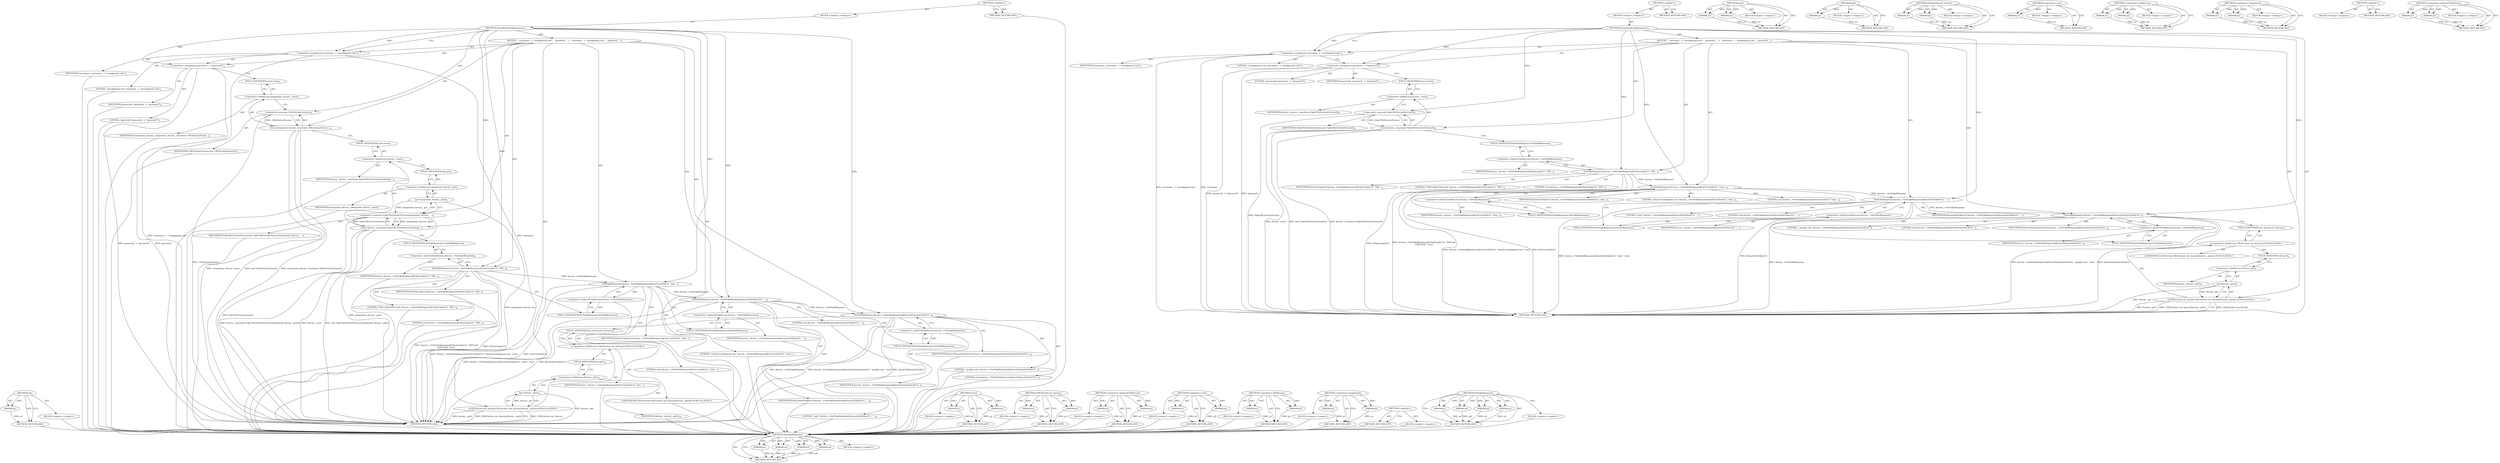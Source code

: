digraph "SetFakeResponse" {
vulnerable_108 [label=<(METHOD,SetFakeResponse)>];
vulnerable_109 [label=<(PARAM,p1)>];
vulnerable_110 [label=<(PARAM,p2)>];
vulnerable_111 [label=<(PARAM,p3)>];
vulnerable_112 [label=<(PARAM,p4)>];
vulnerable_113 [label=<(BLOCK,&lt;empty&gt;,&lt;empty&gt;)>];
vulnerable_114 [label=<(METHOD_RETURN,ANY)>];
vulnerable_6 [label=<(METHOD,&lt;global&gt;)<SUB>1</SUB>>];
vulnerable_7 [label=<(BLOCK,&lt;empty&gt;,&lt;empty&gt;)<SUB>1</SUB>>];
vulnerable_8 [label=<(METHOD,SetupMockGaiaResponses)<SUB>1</SUB>>];
vulnerable_9 [label=<(BLOCK,{
   username_ = &quot;user@gmail.com&quot;;
   password_...,{
   username_ = &quot;user@gmail.com&quot;;
   password_...)<SUB>1</SUB>>];
vulnerable_10 [label=<(&lt;operator&gt;.assignment,username_ = &quot;user@gmail.com&quot;)<SUB>2</SUB>>];
vulnerable_11 [label=<(IDENTIFIER,username_,username_ = &quot;user@gmail.com&quot;)<SUB>2</SUB>>];
vulnerable_12 [label=<(LITERAL,&quot;user@gmail.com&quot;,username_ = &quot;user@gmail.com&quot;)<SUB>2</SUB>>];
vulnerable_13 [label=<(&lt;operator&gt;.assignment,password_ = &quot;password&quot;)<SUB>3</SUB>>];
vulnerable_14 [label=<(IDENTIFIER,password_,password_ = &quot;password&quot;)<SUB>3</SUB>>];
vulnerable_15 [label=<(LITERAL,&quot;password&quot;,password_ = &quot;password&quot;)<SUB>3</SUB>>];
vulnerable_16 [label=<(reset,factory_.reset(new FakeURLFetcherFactory()))<SUB>4</SUB>>];
vulnerable_17 [label=<(&lt;operator&gt;.fieldAccess,factory_.reset)<SUB>4</SUB>>];
vulnerable_18 [label=<(IDENTIFIER,factory_,factory_.reset(new FakeURLFetcherFactory()))<SUB>4</SUB>>];
vulnerable_19 [label=<(FIELD_IDENTIFIER,reset,reset)<SUB>4</SUB>>];
vulnerable_20 [label=<(&lt;operator&gt;.new,new FakeURLFetcherFactory())<SUB>4</SUB>>];
vulnerable_21 [label=<(IDENTIFIER,FakeURLFetcherFactory,new FakeURLFetcherFactory())<SUB>4</SUB>>];
vulnerable_22 [label=<(SetFakeResponse,factory_-&gt;SetFakeResponse(kClientLoginUrl, &quot;SID...)<SUB>5</SUB>>];
vulnerable_23 [label=<(&lt;operator&gt;.indirectFieldAccess,factory_-&gt;SetFakeResponse)<SUB>5</SUB>>];
vulnerable_24 [label=<(IDENTIFIER,factory_,factory_-&gt;SetFakeResponse(kClientLoginUrl, &quot;SID...)<SUB>5</SUB>>];
vulnerable_25 [label=<(FIELD_IDENTIFIER,SetFakeResponse,SetFakeResponse)<SUB>5</SUB>>];
vulnerable_26 [label=<(IDENTIFIER,kClientLoginUrl,factory_-&gt;SetFakeResponse(kClientLoginUrl, &quot;SID...)<SUB>5</SUB>>];
vulnerable_27 [label=<(LITERAL,&quot;SID=sid\nLSID=lsid&quot;,factory_-&gt;SetFakeResponse(kClientLoginUrl, &quot;SID...)<SUB>5</SUB>>];
vulnerable_28 [label=<(LITERAL,true,factory_-&gt;SetFakeResponse(kClientLoginUrl, &quot;SID...)<SUB>5</SUB>>];
vulnerable_29 [label=<(SetFakeResponse,factory_-&gt;SetFakeResponse(kGetUserInfoUrl, &quot;ema...)<SUB>6</SUB>>];
vulnerable_30 [label=<(&lt;operator&gt;.indirectFieldAccess,factory_-&gt;SetFakeResponse)<SUB>6</SUB>>];
vulnerable_31 [label=<(IDENTIFIER,factory_,factory_-&gt;SetFakeResponse(kGetUserInfoUrl, &quot;ema...)<SUB>6</SUB>>];
vulnerable_32 [label=<(FIELD_IDENTIFIER,SetFakeResponse,SetFakeResponse)<SUB>6</SUB>>];
vulnerable_33 [label=<(IDENTIFIER,kGetUserInfoUrl,factory_-&gt;SetFakeResponse(kGetUserInfoUrl, &quot;ema...)<SUB>6</SUB>>];
vulnerable_34 [label=<(LITERAL,&quot;email=user@gmail.com&quot;,factory_-&gt;SetFakeResponse(kGetUserInfoUrl, &quot;ema...)<SUB>6</SUB>>];
vulnerable_35 [label=<(LITERAL,true,factory_-&gt;SetFakeResponse(kGetUserInfoUrl, &quot;ema...)<SUB>6</SUB>>];
vulnerable_36 [label=<(SetFakeResponse,factory_-&gt;SetFakeResponse(kIssueAuthTokenUrl, &quot;...)<SUB>7</SUB>>];
vulnerable_37 [label=<(&lt;operator&gt;.indirectFieldAccess,factory_-&gt;SetFakeResponse)<SUB>7</SUB>>];
vulnerable_38 [label=<(IDENTIFIER,factory_,factory_-&gt;SetFakeResponse(kIssueAuthTokenUrl, &quot;...)<SUB>7</SUB>>];
vulnerable_39 [label=<(FIELD_IDENTIFIER,SetFakeResponse,SetFakeResponse)<SUB>7</SUB>>];
vulnerable_40 [label=<(IDENTIFIER,kIssueAuthTokenUrl,factory_-&gt;SetFakeResponse(kIssueAuthTokenUrl, &quot;...)<SUB>7</SUB>>];
vulnerable_41 [label=<(LITERAL,&quot;auth&quot;,factory_-&gt;SetFakeResponse(kIssueAuthTokenUrl, &quot;...)<SUB>7</SUB>>];
vulnerable_42 [label=<(LITERAL,true,factory_-&gt;SetFakeResponse(kIssueAuthTokenUrl, &quot;...)<SUB>7</SUB>>];
vulnerable_43 [label=<(SetFakeResponse,factory_-&gt;SetFakeResponse(kSearchDomainCheckUrl...)<SUB>8</SUB>>];
vulnerable_44 [label=<(&lt;operator&gt;.indirectFieldAccess,factory_-&gt;SetFakeResponse)<SUB>8</SUB>>];
vulnerable_45 [label=<(IDENTIFIER,factory_,factory_-&gt;SetFakeResponse(kSearchDomainCheckUrl...)<SUB>8</SUB>>];
vulnerable_46 [label=<(FIELD_IDENTIFIER,SetFakeResponse,SetFakeResponse)<SUB>8</SUB>>];
vulnerable_47 [label=<(IDENTIFIER,kSearchDomainCheckUrl,factory_-&gt;SetFakeResponse(kSearchDomainCheckUrl...)<SUB>8</SUB>>];
vulnerable_48 [label=<(LITERAL,&quot;.google.com&quot;,factory_-&gt;SetFakeResponse(kSearchDomainCheckUrl...)<SUB>8</SUB>>];
vulnerable_49 [label=<(LITERAL,true,factory_-&gt;SetFakeResponse(kSearchDomainCheckUrl...)<SUB>8</SUB>>];
vulnerable_50 [label="<(URLFetcher.set_factory,URLFetcher::set_factory(factory_.get()))<SUB>9</SUB>>"];
vulnerable_51 [label="<(&lt;operator&gt;.fieldAccess,URLFetcher::set_factory)<SUB>9</SUB>>"];
vulnerable_52 [label="<(IDENTIFIER,URLFetcher,URLFetcher::set_factory(factory_.get()))<SUB>9</SUB>>"];
vulnerable_53 [label=<(FIELD_IDENTIFIER,set_factory,set_factory)<SUB>9</SUB>>];
vulnerable_54 [label=<(get,factory_.get())<SUB>9</SUB>>];
vulnerable_55 [label=<(&lt;operator&gt;.fieldAccess,factory_.get)<SUB>9</SUB>>];
vulnerable_56 [label=<(IDENTIFIER,factory_,factory_.get())<SUB>9</SUB>>];
vulnerable_57 [label=<(FIELD_IDENTIFIER,get,get)<SUB>9</SUB>>];
vulnerable_58 [label=<(METHOD_RETURN,void)<SUB>1</SUB>>];
vulnerable_60 [label=<(METHOD_RETURN,ANY)<SUB>1</SUB>>];
vulnerable_94 [label=<(METHOD,reset)>];
vulnerable_95 [label=<(PARAM,p1)>];
vulnerable_96 [label=<(PARAM,p2)>];
vulnerable_97 [label=<(BLOCK,&lt;empty&gt;,&lt;empty&gt;)>];
vulnerable_98 [label=<(METHOD_RETURN,ANY)>];
vulnerable_125 [label=<(METHOD,get)>];
vulnerable_126 [label=<(PARAM,p1)>];
vulnerable_127 [label=<(BLOCK,&lt;empty&gt;,&lt;empty&gt;)>];
vulnerable_128 [label=<(METHOD_RETURN,ANY)>];
vulnerable_120 [label=<(METHOD,URLFetcher.set_factory)>];
vulnerable_121 [label=<(PARAM,p1)>];
vulnerable_122 [label=<(PARAM,p2)>];
vulnerable_123 [label=<(BLOCK,&lt;empty&gt;,&lt;empty&gt;)>];
vulnerable_124 [label=<(METHOD_RETURN,ANY)>];
vulnerable_104 [label=<(METHOD,&lt;operator&gt;.new)>];
vulnerable_105 [label=<(PARAM,p1)>];
vulnerable_106 [label=<(BLOCK,&lt;empty&gt;,&lt;empty&gt;)>];
vulnerable_107 [label=<(METHOD_RETURN,ANY)>];
vulnerable_99 [label=<(METHOD,&lt;operator&gt;.fieldAccess)>];
vulnerable_100 [label=<(PARAM,p1)>];
vulnerable_101 [label=<(PARAM,p2)>];
vulnerable_102 [label=<(BLOCK,&lt;empty&gt;,&lt;empty&gt;)>];
vulnerable_103 [label=<(METHOD_RETURN,ANY)>];
vulnerable_89 [label=<(METHOD,&lt;operator&gt;.assignment)>];
vulnerable_90 [label=<(PARAM,p1)>];
vulnerable_91 [label=<(PARAM,p2)>];
vulnerable_92 [label=<(BLOCK,&lt;empty&gt;,&lt;empty&gt;)>];
vulnerable_93 [label=<(METHOD_RETURN,ANY)>];
vulnerable_83 [label=<(METHOD,&lt;global&gt;)<SUB>1</SUB>>];
vulnerable_84 [label=<(BLOCK,&lt;empty&gt;,&lt;empty&gt;)>];
vulnerable_85 [label=<(METHOD_RETURN,ANY)>];
vulnerable_115 [label=<(METHOD,&lt;operator&gt;.indirectFieldAccess)>];
vulnerable_116 [label=<(PARAM,p1)>];
vulnerable_117 [label=<(PARAM,p2)>];
vulnerable_118 [label=<(BLOCK,&lt;empty&gt;,&lt;empty&gt;)>];
vulnerable_119 [label=<(METHOD_RETURN,ANY)>];
fixed_121 [label=<(METHOD,get)>];
fixed_122 [label=<(PARAM,p1)>];
fixed_123 [label=<(BLOCK,&lt;empty&gt;,&lt;empty&gt;)>];
fixed_124 [label=<(METHOD_RETURN,ANY)>];
fixed_6 [label=<(METHOD,&lt;global&gt;)<SUB>1</SUB>>];
fixed_7 [label=<(BLOCK,&lt;empty&gt;,&lt;empty&gt;)<SUB>1</SUB>>];
fixed_8 [label=<(METHOD,SetupMockGaiaResponses)<SUB>1</SUB>>];
fixed_9 [label=<(BLOCK,{
   username_ = &quot;user@gmail.com&quot;;
   password_...,{
   username_ = &quot;user@gmail.com&quot;;
   password_...)<SUB>1</SUB>>];
fixed_10 [label=<(&lt;operator&gt;.assignment,username_ = &quot;user@gmail.com&quot;)<SUB>2</SUB>>];
fixed_11 [label=<(IDENTIFIER,username_,username_ = &quot;user@gmail.com&quot;)<SUB>2</SUB>>];
fixed_12 [label=<(LITERAL,&quot;user@gmail.com&quot;,username_ = &quot;user@gmail.com&quot;)<SUB>2</SUB>>];
fixed_13 [label=<(&lt;operator&gt;.assignment,password_ = &quot;password&quot;)<SUB>3</SUB>>];
fixed_14 [label=<(IDENTIFIER,password_,password_ = &quot;password&quot;)<SUB>3</SUB>>];
fixed_15 [label=<(LITERAL,&quot;password&quot;,password_ = &quot;password&quot;)<SUB>3</SUB>>];
fixed_16 [label=<(reset,integration_factory_.reset(new URLFetcherFactor...)<SUB>4</SUB>>];
fixed_17 [label=<(&lt;operator&gt;.fieldAccess,integration_factory_.reset)<SUB>4</SUB>>];
fixed_18 [label=<(IDENTIFIER,integration_factory_,integration_factory_.reset(new URLFetcherFactor...)<SUB>4</SUB>>];
fixed_19 [label=<(FIELD_IDENTIFIER,reset,reset)<SUB>4</SUB>>];
fixed_20 [label=<(&lt;operator&gt;.new,new URLFetcherFactory())<SUB>4</SUB>>];
fixed_21 [label=<(IDENTIFIER,URLFetcherFactory,new URLFetcherFactory())<SUB>4</SUB>>];
fixed_22 [label=<(reset,factory_.reset(new FakeURLFetcherFactory(integr...)<SUB>5</SUB>>];
fixed_23 [label=<(&lt;operator&gt;.fieldAccess,factory_.reset)<SUB>5</SUB>>];
fixed_24 [label=<(IDENTIFIER,factory_,factory_.reset(new FakeURLFetcherFactory(integr...)<SUB>5</SUB>>];
fixed_25 [label=<(FIELD_IDENTIFIER,reset,reset)<SUB>5</SUB>>];
fixed_26 [label=<(&lt;operator&gt;.new,new FakeURLFetcherFactory(integration_factory_....)<SUB>5</SUB>>];
fixed_27 [label=<(IDENTIFIER,FakeURLFetcherFactory,new FakeURLFetcherFactory(integration_factory_....)<SUB>5</SUB>>];
fixed_28 [label=<(get,integration_factory_.get())<SUB>5</SUB>>];
fixed_29 [label=<(&lt;operator&gt;.fieldAccess,integration_factory_.get)<SUB>5</SUB>>];
fixed_30 [label=<(IDENTIFIER,integration_factory_,integration_factory_.get())<SUB>5</SUB>>];
fixed_31 [label=<(FIELD_IDENTIFIER,get,get)<SUB>5</SUB>>];
fixed_32 [label=<(SetFakeResponse,factory_-&gt;SetFakeResponse(kClientLoginUrl, &quot;SID...)<SUB>6</SUB>>];
fixed_33 [label=<(&lt;operator&gt;.indirectFieldAccess,factory_-&gt;SetFakeResponse)<SUB>6</SUB>>];
fixed_34 [label=<(IDENTIFIER,factory_,factory_-&gt;SetFakeResponse(kClientLoginUrl, &quot;SID...)<SUB>6</SUB>>];
fixed_35 [label=<(FIELD_IDENTIFIER,SetFakeResponse,SetFakeResponse)<SUB>6</SUB>>];
fixed_36 [label=<(IDENTIFIER,kClientLoginUrl,factory_-&gt;SetFakeResponse(kClientLoginUrl, &quot;SID...)<SUB>6</SUB>>];
fixed_37 [label=<(LITERAL,&quot;SID=sid\nLSID=lsid&quot;,factory_-&gt;SetFakeResponse(kClientLoginUrl, &quot;SID...)<SUB>6</SUB>>];
fixed_38 [label=<(LITERAL,true,factory_-&gt;SetFakeResponse(kClientLoginUrl, &quot;SID...)<SUB>6</SUB>>];
fixed_39 [label=<(SetFakeResponse,factory_-&gt;SetFakeResponse(kGetUserInfoUrl, &quot;ema...)<SUB>7</SUB>>];
fixed_40 [label=<(&lt;operator&gt;.indirectFieldAccess,factory_-&gt;SetFakeResponse)<SUB>7</SUB>>];
fixed_41 [label=<(IDENTIFIER,factory_,factory_-&gt;SetFakeResponse(kGetUserInfoUrl, &quot;ema...)<SUB>7</SUB>>];
fixed_42 [label=<(FIELD_IDENTIFIER,SetFakeResponse,SetFakeResponse)<SUB>7</SUB>>];
fixed_43 [label=<(IDENTIFIER,kGetUserInfoUrl,factory_-&gt;SetFakeResponse(kGetUserInfoUrl, &quot;ema...)<SUB>7</SUB>>];
fixed_44 [label=<(LITERAL,&quot;email=user@gmail.com&quot;,factory_-&gt;SetFakeResponse(kGetUserInfoUrl, &quot;ema...)<SUB>7</SUB>>];
fixed_45 [label=<(LITERAL,true,factory_-&gt;SetFakeResponse(kGetUserInfoUrl, &quot;ema...)<SUB>7</SUB>>];
fixed_46 [label=<(SetFakeResponse,factory_-&gt;SetFakeResponse(kIssueAuthTokenUrl, &quot;...)<SUB>8</SUB>>];
fixed_47 [label=<(&lt;operator&gt;.indirectFieldAccess,factory_-&gt;SetFakeResponse)<SUB>8</SUB>>];
fixed_48 [label=<(IDENTIFIER,factory_,factory_-&gt;SetFakeResponse(kIssueAuthTokenUrl, &quot;...)<SUB>8</SUB>>];
fixed_49 [label=<(FIELD_IDENTIFIER,SetFakeResponse,SetFakeResponse)<SUB>8</SUB>>];
fixed_50 [label=<(IDENTIFIER,kIssueAuthTokenUrl,factory_-&gt;SetFakeResponse(kIssueAuthTokenUrl, &quot;...)<SUB>8</SUB>>];
fixed_51 [label=<(LITERAL,&quot;auth&quot;,factory_-&gt;SetFakeResponse(kIssueAuthTokenUrl, &quot;...)<SUB>8</SUB>>];
fixed_52 [label=<(LITERAL,true,factory_-&gt;SetFakeResponse(kIssueAuthTokenUrl, &quot;...)<SUB>8</SUB>>];
fixed_53 [label=<(SetFakeResponse,factory_-&gt;SetFakeResponse(kSearchDomainCheckUrl...)<SUB>9</SUB>>];
fixed_54 [label=<(&lt;operator&gt;.indirectFieldAccess,factory_-&gt;SetFakeResponse)<SUB>9</SUB>>];
fixed_55 [label=<(IDENTIFIER,factory_,factory_-&gt;SetFakeResponse(kSearchDomainCheckUrl...)<SUB>9</SUB>>];
fixed_56 [label=<(FIELD_IDENTIFIER,SetFakeResponse,SetFakeResponse)<SUB>9</SUB>>];
fixed_57 [label=<(IDENTIFIER,kSearchDomainCheckUrl,factory_-&gt;SetFakeResponse(kSearchDomainCheckUrl...)<SUB>9</SUB>>];
fixed_58 [label=<(LITERAL,&quot;.google.com&quot;,factory_-&gt;SetFakeResponse(kSearchDomainCheckUrl...)<SUB>9</SUB>>];
fixed_59 [label=<(LITERAL,true,factory_-&gt;SetFakeResponse(kSearchDomainCheckUrl...)<SUB>9</SUB>>];
fixed_60 [label="<(URLFetcher.set_factory,URLFetcher::set_factory(factory_.get()))<SUB>10</SUB>>"];
fixed_61 [label="<(&lt;operator&gt;.fieldAccess,URLFetcher::set_factory)<SUB>10</SUB>>"];
fixed_62 [label="<(IDENTIFIER,URLFetcher,URLFetcher::set_factory(factory_.get()))<SUB>10</SUB>>"];
fixed_63 [label=<(FIELD_IDENTIFIER,set_factory,set_factory)<SUB>10</SUB>>];
fixed_64 [label=<(get,factory_.get())<SUB>10</SUB>>];
fixed_65 [label=<(&lt;operator&gt;.fieldAccess,factory_.get)<SUB>10</SUB>>];
fixed_66 [label=<(IDENTIFIER,factory_,factory_.get())<SUB>10</SUB>>];
fixed_67 [label=<(FIELD_IDENTIFIER,get,get)<SUB>10</SUB>>];
fixed_68 [label=<(METHOD_RETURN,void)<SUB>1</SUB>>];
fixed_70 [label=<(METHOD_RETURN,ANY)<SUB>1</SUB>>];
fixed_106 [label=<(METHOD,reset)>];
fixed_107 [label=<(PARAM,p1)>];
fixed_108 [label=<(PARAM,p2)>];
fixed_109 [label=<(BLOCK,&lt;empty&gt;,&lt;empty&gt;)>];
fixed_110 [label=<(METHOD_RETURN,ANY)>];
fixed_137 [label=<(METHOD,URLFetcher.set_factory)>];
fixed_138 [label=<(PARAM,p1)>];
fixed_139 [label=<(PARAM,p2)>];
fixed_140 [label=<(BLOCK,&lt;empty&gt;,&lt;empty&gt;)>];
fixed_141 [label=<(METHOD_RETURN,ANY)>];
fixed_132 [label=<(METHOD,&lt;operator&gt;.indirectFieldAccess)>];
fixed_133 [label=<(PARAM,p1)>];
fixed_134 [label=<(PARAM,p2)>];
fixed_135 [label=<(BLOCK,&lt;empty&gt;,&lt;empty&gt;)>];
fixed_136 [label=<(METHOD_RETURN,ANY)>];
fixed_116 [label=<(METHOD,&lt;operator&gt;.new)>];
fixed_117 [label=<(PARAM,p1)>];
fixed_118 [label=<(PARAM,p2)>];
fixed_119 [label=<(BLOCK,&lt;empty&gt;,&lt;empty&gt;)>];
fixed_120 [label=<(METHOD_RETURN,ANY)>];
fixed_111 [label=<(METHOD,&lt;operator&gt;.fieldAccess)>];
fixed_112 [label=<(PARAM,p1)>];
fixed_113 [label=<(PARAM,p2)>];
fixed_114 [label=<(BLOCK,&lt;empty&gt;,&lt;empty&gt;)>];
fixed_115 [label=<(METHOD_RETURN,ANY)>];
fixed_101 [label=<(METHOD,&lt;operator&gt;.assignment)>];
fixed_102 [label=<(PARAM,p1)>];
fixed_103 [label=<(PARAM,p2)>];
fixed_104 [label=<(BLOCK,&lt;empty&gt;,&lt;empty&gt;)>];
fixed_105 [label=<(METHOD_RETURN,ANY)>];
fixed_95 [label=<(METHOD,&lt;global&gt;)<SUB>1</SUB>>];
fixed_96 [label=<(BLOCK,&lt;empty&gt;,&lt;empty&gt;)>];
fixed_97 [label=<(METHOD_RETURN,ANY)>];
fixed_125 [label=<(METHOD,SetFakeResponse)>];
fixed_126 [label=<(PARAM,p1)>];
fixed_127 [label=<(PARAM,p2)>];
fixed_128 [label=<(PARAM,p3)>];
fixed_129 [label=<(PARAM,p4)>];
fixed_130 [label=<(BLOCK,&lt;empty&gt;,&lt;empty&gt;)>];
fixed_131 [label=<(METHOD_RETURN,ANY)>];
vulnerable_108 -> vulnerable_109  [key=0, label="AST: "];
vulnerable_108 -> vulnerable_109  [key=1, label="DDG: "];
vulnerable_108 -> vulnerable_113  [key=0, label="AST: "];
vulnerable_108 -> vulnerable_110  [key=0, label="AST: "];
vulnerable_108 -> vulnerable_110  [key=1, label="DDG: "];
vulnerable_108 -> vulnerable_114  [key=0, label="AST: "];
vulnerable_108 -> vulnerable_114  [key=1, label="CFG: "];
vulnerable_108 -> vulnerable_111  [key=0, label="AST: "];
vulnerable_108 -> vulnerable_111  [key=1, label="DDG: "];
vulnerable_108 -> vulnerable_112  [key=0, label="AST: "];
vulnerable_108 -> vulnerable_112  [key=1, label="DDG: "];
vulnerable_109 -> vulnerable_114  [key=0, label="DDG: p1"];
vulnerable_110 -> vulnerable_114  [key=0, label="DDG: p2"];
vulnerable_111 -> vulnerable_114  [key=0, label="DDG: p3"];
vulnerable_112 -> vulnerable_114  [key=0, label="DDG: p4"];
vulnerable_6 -> vulnerable_7  [key=0, label="AST: "];
vulnerable_6 -> vulnerable_60  [key=0, label="AST: "];
vulnerable_6 -> vulnerable_60  [key=1, label="CFG: "];
vulnerable_7 -> vulnerable_8  [key=0, label="AST: "];
vulnerable_8 -> vulnerable_9  [key=0, label="AST: "];
vulnerable_8 -> vulnerable_58  [key=0, label="AST: "];
vulnerable_8 -> vulnerable_10  [key=0, label="CFG: "];
vulnerable_8 -> vulnerable_10  [key=1, label="DDG: "];
vulnerable_8 -> vulnerable_13  [key=0, label="DDG: "];
vulnerable_8 -> vulnerable_22  [key=0, label="DDG: "];
vulnerable_8 -> vulnerable_29  [key=0, label="DDG: "];
vulnerable_8 -> vulnerable_36  [key=0, label="DDG: "];
vulnerable_8 -> vulnerable_43  [key=0, label="DDG: "];
vulnerable_8 -> vulnerable_20  [key=0, label="DDG: "];
vulnerable_9 -> vulnerable_10  [key=0, label="AST: "];
vulnerable_9 -> vulnerable_13  [key=0, label="AST: "];
vulnerable_9 -> vulnerable_16  [key=0, label="AST: "];
vulnerable_9 -> vulnerable_22  [key=0, label="AST: "];
vulnerable_9 -> vulnerable_29  [key=0, label="AST: "];
vulnerable_9 -> vulnerable_36  [key=0, label="AST: "];
vulnerable_9 -> vulnerable_43  [key=0, label="AST: "];
vulnerable_9 -> vulnerable_50  [key=0, label="AST: "];
vulnerable_10 -> vulnerable_11  [key=0, label="AST: "];
vulnerable_10 -> vulnerable_12  [key=0, label="AST: "];
vulnerable_10 -> vulnerable_13  [key=0, label="CFG: "];
vulnerable_10 -> vulnerable_58  [key=0, label="DDG: username_ = &quot;user@gmail.com&quot;"];
vulnerable_10 -> vulnerable_58  [key=1, label="DDG: username_"];
vulnerable_13 -> vulnerable_14  [key=0, label="AST: "];
vulnerable_13 -> vulnerable_15  [key=0, label="AST: "];
vulnerable_13 -> vulnerable_19  [key=0, label="CFG: "];
vulnerable_13 -> vulnerable_58  [key=0, label="DDG: password_ = &quot;password&quot;"];
vulnerable_13 -> vulnerable_58  [key=1, label="DDG: password_"];
vulnerable_16 -> vulnerable_17  [key=0, label="AST: "];
vulnerable_16 -> vulnerable_20  [key=0, label="AST: "];
vulnerable_16 -> vulnerable_25  [key=0, label="CFG: "];
vulnerable_16 -> vulnerable_58  [key=0, label="DDG: factory_.reset"];
vulnerable_16 -> vulnerable_58  [key=1, label="DDG: new FakeURLFetcherFactory()"];
vulnerable_16 -> vulnerable_58  [key=2, label="DDG: factory_.reset(new FakeURLFetcherFactory())"];
vulnerable_17 -> vulnerable_18  [key=0, label="AST: "];
vulnerable_17 -> vulnerable_19  [key=0, label="AST: "];
vulnerable_17 -> vulnerable_20  [key=0, label="CFG: "];
vulnerable_19 -> vulnerable_17  [key=0, label="CFG: "];
vulnerable_20 -> vulnerable_21  [key=0, label="AST: "];
vulnerable_20 -> vulnerable_16  [key=0, label="CFG: "];
vulnerable_20 -> vulnerable_16  [key=1, label="DDG: FakeURLFetcherFactory"];
vulnerable_20 -> vulnerable_58  [key=0, label="DDG: FakeURLFetcherFactory"];
vulnerable_22 -> vulnerable_23  [key=0, label="AST: "];
vulnerable_22 -> vulnerable_26  [key=0, label="AST: "];
vulnerable_22 -> vulnerable_27  [key=0, label="AST: "];
vulnerable_22 -> vulnerable_28  [key=0, label="AST: "];
vulnerable_22 -> vulnerable_32  [key=0, label="CFG: "];
vulnerable_22 -> vulnerable_58  [key=0, label="DDG: factory_-&gt;SetFakeResponse(kClientLoginUrl, &quot;SID=sid\nLSID=lsid&quot;, true)"];
vulnerable_22 -> vulnerable_58  [key=1, label="DDG: kClientLoginUrl"];
vulnerable_22 -> vulnerable_29  [key=0, label="DDG: factory_-&gt;SetFakeResponse"];
vulnerable_23 -> vulnerable_24  [key=0, label="AST: "];
vulnerable_23 -> vulnerable_25  [key=0, label="AST: "];
vulnerable_23 -> vulnerable_22  [key=0, label="CFG: "];
vulnerable_25 -> vulnerable_23  [key=0, label="CFG: "];
vulnerable_29 -> vulnerable_30  [key=0, label="AST: "];
vulnerable_29 -> vulnerable_33  [key=0, label="AST: "];
vulnerable_29 -> vulnerable_34  [key=0, label="AST: "];
vulnerable_29 -> vulnerable_35  [key=0, label="AST: "];
vulnerable_29 -> vulnerable_39  [key=0, label="CFG: "];
vulnerable_29 -> vulnerable_58  [key=0, label="DDG: factory_-&gt;SetFakeResponse(kGetUserInfoUrl, &quot;email=user@gmail.com&quot;, true)"];
vulnerable_29 -> vulnerable_58  [key=1, label="DDG: kGetUserInfoUrl"];
vulnerable_29 -> vulnerable_36  [key=0, label="DDG: factory_-&gt;SetFakeResponse"];
vulnerable_30 -> vulnerable_31  [key=0, label="AST: "];
vulnerable_30 -> vulnerable_32  [key=0, label="AST: "];
vulnerable_30 -> vulnerable_29  [key=0, label="CFG: "];
vulnerable_32 -> vulnerable_30  [key=0, label="CFG: "];
vulnerable_36 -> vulnerable_37  [key=0, label="AST: "];
vulnerable_36 -> vulnerable_40  [key=0, label="AST: "];
vulnerable_36 -> vulnerable_41  [key=0, label="AST: "];
vulnerable_36 -> vulnerable_42  [key=0, label="AST: "];
vulnerable_36 -> vulnerable_46  [key=0, label="CFG: "];
vulnerable_36 -> vulnerable_58  [key=0, label="DDG: factory_-&gt;SetFakeResponse(kIssueAuthTokenUrl, &quot;auth&quot;, true)"];
vulnerable_36 -> vulnerable_58  [key=1, label="DDG: kIssueAuthTokenUrl"];
vulnerable_36 -> vulnerable_43  [key=0, label="DDG: factory_-&gt;SetFakeResponse"];
vulnerable_37 -> vulnerable_38  [key=0, label="AST: "];
vulnerable_37 -> vulnerable_39  [key=0, label="AST: "];
vulnerable_37 -> vulnerable_36  [key=0, label="CFG: "];
vulnerable_39 -> vulnerable_37  [key=0, label="CFG: "];
vulnerable_43 -> vulnerable_44  [key=0, label="AST: "];
vulnerable_43 -> vulnerable_47  [key=0, label="AST: "];
vulnerable_43 -> vulnerable_48  [key=0, label="AST: "];
vulnerable_43 -> vulnerable_49  [key=0, label="AST: "];
vulnerable_43 -> vulnerable_53  [key=0, label="CFG: "];
vulnerable_43 -> vulnerable_58  [key=0, label="DDG: factory_-&gt;SetFakeResponse"];
vulnerable_43 -> vulnerable_58  [key=1, label="DDG: factory_-&gt;SetFakeResponse(kSearchDomainCheckUrl, &quot;.google.com&quot;, true)"];
vulnerable_43 -> vulnerable_58  [key=2, label="DDG: kSearchDomainCheckUrl"];
vulnerable_44 -> vulnerable_45  [key=0, label="AST: "];
vulnerable_44 -> vulnerable_46  [key=0, label="AST: "];
vulnerable_44 -> vulnerable_43  [key=0, label="CFG: "];
vulnerable_46 -> vulnerable_44  [key=0, label="CFG: "];
vulnerable_50 -> vulnerable_51  [key=0, label="AST: "];
vulnerable_50 -> vulnerable_54  [key=0, label="AST: "];
vulnerable_50 -> vulnerable_58  [key=0, label="CFG: "];
vulnerable_50 -> vulnerable_58  [key=1, label="DDG: URLFetcher::set_factory"];
vulnerable_50 -> vulnerable_58  [key=2, label="DDG: factory_.get()"];
vulnerable_50 -> vulnerable_58  [key=3, label="DDG: URLFetcher::set_factory(factory_.get())"];
vulnerable_51 -> vulnerable_52  [key=0, label="AST: "];
vulnerable_51 -> vulnerable_53  [key=0, label="AST: "];
vulnerable_51 -> vulnerable_57  [key=0, label="CFG: "];
vulnerable_53 -> vulnerable_51  [key=0, label="CFG: "];
vulnerable_54 -> vulnerable_55  [key=0, label="AST: "];
vulnerable_54 -> vulnerable_50  [key=0, label="CFG: "];
vulnerable_54 -> vulnerable_50  [key=1, label="DDG: factory_.get"];
vulnerable_54 -> vulnerable_58  [key=0, label="DDG: factory_.get"];
vulnerable_55 -> vulnerable_56  [key=0, label="AST: "];
vulnerable_55 -> vulnerable_57  [key=0, label="AST: "];
vulnerable_55 -> vulnerable_54  [key=0, label="CFG: "];
vulnerable_57 -> vulnerable_55  [key=0, label="CFG: "];
vulnerable_94 -> vulnerable_95  [key=0, label="AST: "];
vulnerable_94 -> vulnerable_95  [key=1, label="DDG: "];
vulnerable_94 -> vulnerable_97  [key=0, label="AST: "];
vulnerable_94 -> vulnerable_96  [key=0, label="AST: "];
vulnerable_94 -> vulnerable_96  [key=1, label="DDG: "];
vulnerable_94 -> vulnerable_98  [key=0, label="AST: "];
vulnerable_94 -> vulnerable_98  [key=1, label="CFG: "];
vulnerable_95 -> vulnerable_98  [key=0, label="DDG: p1"];
vulnerable_96 -> vulnerable_98  [key=0, label="DDG: p2"];
vulnerable_125 -> vulnerable_126  [key=0, label="AST: "];
vulnerable_125 -> vulnerable_126  [key=1, label="DDG: "];
vulnerable_125 -> vulnerable_127  [key=0, label="AST: "];
vulnerable_125 -> vulnerable_128  [key=0, label="AST: "];
vulnerable_125 -> vulnerable_128  [key=1, label="CFG: "];
vulnerable_126 -> vulnerable_128  [key=0, label="DDG: p1"];
vulnerable_120 -> vulnerable_121  [key=0, label="AST: "];
vulnerable_120 -> vulnerable_121  [key=1, label="DDG: "];
vulnerable_120 -> vulnerable_123  [key=0, label="AST: "];
vulnerable_120 -> vulnerable_122  [key=0, label="AST: "];
vulnerable_120 -> vulnerable_122  [key=1, label="DDG: "];
vulnerable_120 -> vulnerable_124  [key=0, label="AST: "];
vulnerable_120 -> vulnerable_124  [key=1, label="CFG: "];
vulnerable_121 -> vulnerable_124  [key=0, label="DDG: p1"];
vulnerable_122 -> vulnerable_124  [key=0, label="DDG: p2"];
vulnerable_104 -> vulnerable_105  [key=0, label="AST: "];
vulnerable_104 -> vulnerable_105  [key=1, label="DDG: "];
vulnerable_104 -> vulnerable_106  [key=0, label="AST: "];
vulnerable_104 -> vulnerable_107  [key=0, label="AST: "];
vulnerable_104 -> vulnerable_107  [key=1, label="CFG: "];
vulnerable_105 -> vulnerable_107  [key=0, label="DDG: p1"];
vulnerable_99 -> vulnerable_100  [key=0, label="AST: "];
vulnerable_99 -> vulnerable_100  [key=1, label="DDG: "];
vulnerable_99 -> vulnerable_102  [key=0, label="AST: "];
vulnerable_99 -> vulnerable_101  [key=0, label="AST: "];
vulnerable_99 -> vulnerable_101  [key=1, label="DDG: "];
vulnerable_99 -> vulnerable_103  [key=0, label="AST: "];
vulnerable_99 -> vulnerable_103  [key=1, label="CFG: "];
vulnerable_100 -> vulnerable_103  [key=0, label="DDG: p1"];
vulnerable_101 -> vulnerable_103  [key=0, label="DDG: p2"];
vulnerable_89 -> vulnerable_90  [key=0, label="AST: "];
vulnerable_89 -> vulnerable_90  [key=1, label="DDG: "];
vulnerable_89 -> vulnerable_92  [key=0, label="AST: "];
vulnerable_89 -> vulnerable_91  [key=0, label="AST: "];
vulnerable_89 -> vulnerable_91  [key=1, label="DDG: "];
vulnerable_89 -> vulnerable_93  [key=0, label="AST: "];
vulnerable_89 -> vulnerable_93  [key=1, label="CFG: "];
vulnerable_90 -> vulnerable_93  [key=0, label="DDG: p1"];
vulnerable_91 -> vulnerable_93  [key=0, label="DDG: p2"];
vulnerable_83 -> vulnerable_84  [key=0, label="AST: "];
vulnerable_83 -> vulnerable_85  [key=0, label="AST: "];
vulnerable_83 -> vulnerable_85  [key=1, label="CFG: "];
vulnerable_115 -> vulnerable_116  [key=0, label="AST: "];
vulnerable_115 -> vulnerable_116  [key=1, label="DDG: "];
vulnerable_115 -> vulnerable_118  [key=0, label="AST: "];
vulnerable_115 -> vulnerable_117  [key=0, label="AST: "];
vulnerable_115 -> vulnerable_117  [key=1, label="DDG: "];
vulnerable_115 -> vulnerable_119  [key=0, label="AST: "];
vulnerable_115 -> vulnerable_119  [key=1, label="CFG: "];
vulnerable_116 -> vulnerable_119  [key=0, label="DDG: p1"];
vulnerable_117 -> vulnerable_119  [key=0, label="DDG: p2"];
fixed_121 -> fixed_122  [key=0, label="AST: "];
fixed_121 -> fixed_122  [key=1, label="DDG: "];
fixed_121 -> fixed_123  [key=0, label="AST: "];
fixed_121 -> fixed_124  [key=0, label="AST: "];
fixed_121 -> fixed_124  [key=1, label="CFG: "];
fixed_122 -> fixed_124  [key=0, label="DDG: p1"];
fixed_123 -> vulnerable_108  [key=0];
fixed_124 -> vulnerable_108  [key=0];
fixed_6 -> fixed_7  [key=0, label="AST: "];
fixed_6 -> fixed_70  [key=0, label="AST: "];
fixed_6 -> fixed_70  [key=1, label="CFG: "];
fixed_7 -> fixed_8  [key=0, label="AST: "];
fixed_8 -> fixed_9  [key=0, label="AST: "];
fixed_8 -> fixed_68  [key=0, label="AST: "];
fixed_8 -> fixed_10  [key=0, label="CFG: "];
fixed_8 -> fixed_10  [key=1, label="DDG: "];
fixed_8 -> fixed_13  [key=0, label="DDG: "];
fixed_8 -> fixed_32  [key=0, label="DDG: "];
fixed_8 -> fixed_39  [key=0, label="DDG: "];
fixed_8 -> fixed_46  [key=0, label="DDG: "];
fixed_8 -> fixed_53  [key=0, label="DDG: "];
fixed_8 -> fixed_20  [key=0, label="DDG: "];
fixed_8 -> fixed_26  [key=0, label="DDG: "];
fixed_9 -> fixed_10  [key=0, label="AST: "];
fixed_9 -> fixed_13  [key=0, label="AST: "];
fixed_9 -> fixed_16  [key=0, label="AST: "];
fixed_9 -> fixed_22  [key=0, label="AST: "];
fixed_9 -> fixed_32  [key=0, label="AST: "];
fixed_9 -> fixed_39  [key=0, label="AST: "];
fixed_9 -> fixed_46  [key=0, label="AST: "];
fixed_9 -> fixed_53  [key=0, label="AST: "];
fixed_9 -> fixed_60  [key=0, label="AST: "];
fixed_10 -> fixed_11  [key=0, label="AST: "];
fixed_10 -> fixed_12  [key=0, label="AST: "];
fixed_10 -> fixed_13  [key=0, label="CFG: "];
fixed_10 -> fixed_68  [key=0, label="DDG: username_ = &quot;user@gmail.com&quot;"];
fixed_10 -> fixed_68  [key=1, label="DDG: username_"];
fixed_11 -> vulnerable_108  [key=0];
fixed_12 -> vulnerable_108  [key=0];
fixed_13 -> fixed_14  [key=0, label="AST: "];
fixed_13 -> fixed_15  [key=0, label="AST: "];
fixed_13 -> fixed_19  [key=0, label="CFG: "];
fixed_13 -> fixed_68  [key=0, label="DDG: password_ = &quot;password&quot;"];
fixed_13 -> fixed_68  [key=1, label="DDG: password_"];
fixed_14 -> vulnerable_108  [key=0];
fixed_15 -> vulnerable_108  [key=0];
fixed_16 -> fixed_17  [key=0, label="AST: "];
fixed_16 -> fixed_20  [key=0, label="AST: "];
fixed_16 -> fixed_25  [key=0, label="CFG: "];
fixed_16 -> fixed_68  [key=0, label="DDG: integration_factory_.reset"];
fixed_16 -> fixed_68  [key=1, label="DDG: new URLFetcherFactory()"];
fixed_16 -> fixed_68  [key=2, label="DDG: integration_factory_.reset(new URLFetcherFactory())"];
fixed_17 -> fixed_18  [key=0, label="AST: "];
fixed_17 -> fixed_19  [key=0, label="AST: "];
fixed_17 -> fixed_20  [key=0, label="CFG: "];
fixed_18 -> vulnerable_108  [key=0];
fixed_19 -> fixed_17  [key=0, label="CFG: "];
fixed_20 -> fixed_21  [key=0, label="AST: "];
fixed_20 -> fixed_16  [key=0, label="CFG: "];
fixed_20 -> fixed_16  [key=1, label="DDG: URLFetcherFactory"];
fixed_20 -> fixed_68  [key=0, label="DDG: URLFetcherFactory"];
fixed_21 -> vulnerable_108  [key=0];
fixed_22 -> fixed_23  [key=0, label="AST: "];
fixed_22 -> fixed_26  [key=0, label="AST: "];
fixed_22 -> fixed_35  [key=0, label="CFG: "];
fixed_22 -> fixed_68  [key=0, label="DDG: factory_.reset"];
fixed_22 -> fixed_68  [key=1, label="DDG: new FakeURLFetcherFactory(integration_factory_.get())"];
fixed_22 -> fixed_68  [key=2, label="DDG: factory_.reset(new FakeURLFetcherFactory(integration_factory_.get()))"];
fixed_23 -> fixed_24  [key=0, label="AST: "];
fixed_23 -> fixed_25  [key=0, label="AST: "];
fixed_23 -> fixed_31  [key=0, label="CFG: "];
fixed_24 -> vulnerable_108  [key=0];
fixed_25 -> fixed_23  [key=0, label="CFG: "];
fixed_26 -> fixed_27  [key=0, label="AST: "];
fixed_26 -> fixed_28  [key=0, label="AST: "];
fixed_26 -> fixed_22  [key=0, label="CFG: "];
fixed_26 -> fixed_22  [key=1, label="DDG: FakeURLFetcherFactory"];
fixed_26 -> fixed_22  [key=2, label="DDG: integration_factory_.get()"];
fixed_26 -> fixed_68  [key=0, label="DDG: integration_factory_.get()"];
fixed_26 -> fixed_68  [key=1, label="DDG: FakeURLFetcherFactory"];
fixed_27 -> vulnerable_108  [key=0];
fixed_28 -> fixed_29  [key=0, label="AST: "];
fixed_28 -> fixed_26  [key=0, label="CFG: "];
fixed_28 -> fixed_26  [key=1, label="DDG: integration_factory_.get"];
fixed_28 -> fixed_68  [key=0, label="DDG: integration_factory_.get"];
fixed_29 -> fixed_30  [key=0, label="AST: "];
fixed_29 -> fixed_31  [key=0, label="AST: "];
fixed_29 -> fixed_28  [key=0, label="CFG: "];
fixed_30 -> vulnerable_108  [key=0];
fixed_31 -> fixed_29  [key=0, label="CFG: "];
fixed_32 -> fixed_33  [key=0, label="AST: "];
fixed_32 -> fixed_36  [key=0, label="AST: "];
fixed_32 -> fixed_37  [key=0, label="AST: "];
fixed_32 -> fixed_38  [key=0, label="AST: "];
fixed_32 -> fixed_42  [key=0, label="CFG: "];
fixed_32 -> fixed_68  [key=0, label="DDG: factory_-&gt;SetFakeResponse(kClientLoginUrl, &quot;SID=sid\nLSID=lsid&quot;, true)"];
fixed_32 -> fixed_68  [key=1, label="DDG: kClientLoginUrl"];
fixed_32 -> fixed_39  [key=0, label="DDG: factory_-&gt;SetFakeResponse"];
fixed_33 -> fixed_34  [key=0, label="AST: "];
fixed_33 -> fixed_35  [key=0, label="AST: "];
fixed_33 -> fixed_32  [key=0, label="CFG: "];
fixed_34 -> vulnerable_108  [key=0];
fixed_35 -> fixed_33  [key=0, label="CFG: "];
fixed_36 -> vulnerable_108  [key=0];
fixed_37 -> vulnerable_108  [key=0];
fixed_38 -> vulnerable_108  [key=0];
fixed_39 -> fixed_40  [key=0, label="AST: "];
fixed_39 -> fixed_43  [key=0, label="AST: "];
fixed_39 -> fixed_44  [key=0, label="AST: "];
fixed_39 -> fixed_45  [key=0, label="AST: "];
fixed_39 -> fixed_49  [key=0, label="CFG: "];
fixed_39 -> fixed_68  [key=0, label="DDG: factory_-&gt;SetFakeResponse(kGetUserInfoUrl, &quot;email=user@gmail.com&quot;, true)"];
fixed_39 -> fixed_68  [key=1, label="DDG: kGetUserInfoUrl"];
fixed_39 -> fixed_46  [key=0, label="DDG: factory_-&gt;SetFakeResponse"];
fixed_40 -> fixed_41  [key=0, label="AST: "];
fixed_40 -> fixed_42  [key=0, label="AST: "];
fixed_40 -> fixed_39  [key=0, label="CFG: "];
fixed_41 -> vulnerable_108  [key=0];
fixed_42 -> fixed_40  [key=0, label="CFG: "];
fixed_43 -> vulnerable_108  [key=0];
fixed_44 -> vulnerable_108  [key=0];
fixed_45 -> vulnerable_108  [key=0];
fixed_46 -> fixed_47  [key=0, label="AST: "];
fixed_46 -> fixed_50  [key=0, label="AST: "];
fixed_46 -> fixed_51  [key=0, label="AST: "];
fixed_46 -> fixed_52  [key=0, label="AST: "];
fixed_46 -> fixed_56  [key=0, label="CFG: "];
fixed_46 -> fixed_68  [key=0, label="DDG: factory_-&gt;SetFakeResponse(kIssueAuthTokenUrl, &quot;auth&quot;, true)"];
fixed_46 -> fixed_68  [key=1, label="DDG: kIssueAuthTokenUrl"];
fixed_46 -> fixed_53  [key=0, label="DDG: factory_-&gt;SetFakeResponse"];
fixed_47 -> fixed_48  [key=0, label="AST: "];
fixed_47 -> fixed_49  [key=0, label="AST: "];
fixed_47 -> fixed_46  [key=0, label="CFG: "];
fixed_48 -> vulnerable_108  [key=0];
fixed_49 -> fixed_47  [key=0, label="CFG: "];
fixed_50 -> vulnerable_108  [key=0];
fixed_51 -> vulnerable_108  [key=0];
fixed_52 -> vulnerable_108  [key=0];
fixed_53 -> fixed_54  [key=0, label="AST: "];
fixed_53 -> fixed_57  [key=0, label="AST: "];
fixed_53 -> fixed_58  [key=0, label="AST: "];
fixed_53 -> fixed_59  [key=0, label="AST: "];
fixed_53 -> fixed_63  [key=0, label="CFG: "];
fixed_53 -> fixed_68  [key=0, label="DDG: factory_-&gt;SetFakeResponse"];
fixed_53 -> fixed_68  [key=1, label="DDG: factory_-&gt;SetFakeResponse(kSearchDomainCheckUrl, &quot;.google.com&quot;, true)"];
fixed_53 -> fixed_68  [key=2, label="DDG: kSearchDomainCheckUrl"];
fixed_54 -> fixed_55  [key=0, label="AST: "];
fixed_54 -> fixed_56  [key=0, label="AST: "];
fixed_54 -> fixed_53  [key=0, label="CFG: "];
fixed_55 -> vulnerable_108  [key=0];
fixed_56 -> fixed_54  [key=0, label="CFG: "];
fixed_57 -> vulnerable_108  [key=0];
fixed_58 -> vulnerable_108  [key=0];
fixed_59 -> vulnerable_108  [key=0];
fixed_60 -> fixed_61  [key=0, label="AST: "];
fixed_60 -> fixed_64  [key=0, label="AST: "];
fixed_60 -> fixed_68  [key=0, label="CFG: "];
fixed_60 -> fixed_68  [key=1, label="DDG: URLFetcher::set_factory"];
fixed_60 -> fixed_68  [key=2, label="DDG: factory_.get()"];
fixed_60 -> fixed_68  [key=3, label="DDG: URLFetcher::set_factory(factory_.get())"];
fixed_61 -> fixed_62  [key=0, label="AST: "];
fixed_61 -> fixed_63  [key=0, label="AST: "];
fixed_61 -> fixed_67  [key=0, label="CFG: "];
fixed_62 -> vulnerable_108  [key=0];
fixed_63 -> fixed_61  [key=0, label="CFG: "];
fixed_64 -> fixed_65  [key=0, label="AST: "];
fixed_64 -> fixed_60  [key=0, label="CFG: "];
fixed_64 -> fixed_60  [key=1, label="DDG: factory_.get"];
fixed_64 -> fixed_68  [key=0, label="DDG: factory_.get"];
fixed_65 -> fixed_66  [key=0, label="AST: "];
fixed_65 -> fixed_67  [key=0, label="AST: "];
fixed_65 -> fixed_64  [key=0, label="CFG: "];
fixed_66 -> vulnerable_108  [key=0];
fixed_67 -> fixed_65  [key=0, label="CFG: "];
fixed_68 -> vulnerable_108  [key=0];
fixed_70 -> vulnerable_108  [key=0];
fixed_106 -> fixed_107  [key=0, label="AST: "];
fixed_106 -> fixed_107  [key=1, label="DDG: "];
fixed_106 -> fixed_109  [key=0, label="AST: "];
fixed_106 -> fixed_108  [key=0, label="AST: "];
fixed_106 -> fixed_108  [key=1, label="DDG: "];
fixed_106 -> fixed_110  [key=0, label="AST: "];
fixed_106 -> fixed_110  [key=1, label="CFG: "];
fixed_107 -> fixed_110  [key=0, label="DDG: p1"];
fixed_108 -> fixed_110  [key=0, label="DDG: p2"];
fixed_109 -> vulnerable_108  [key=0];
fixed_110 -> vulnerable_108  [key=0];
fixed_137 -> fixed_138  [key=0, label="AST: "];
fixed_137 -> fixed_138  [key=1, label="DDG: "];
fixed_137 -> fixed_140  [key=0, label="AST: "];
fixed_137 -> fixed_139  [key=0, label="AST: "];
fixed_137 -> fixed_139  [key=1, label="DDG: "];
fixed_137 -> fixed_141  [key=0, label="AST: "];
fixed_137 -> fixed_141  [key=1, label="CFG: "];
fixed_138 -> fixed_141  [key=0, label="DDG: p1"];
fixed_139 -> fixed_141  [key=0, label="DDG: p2"];
fixed_140 -> vulnerable_108  [key=0];
fixed_141 -> vulnerable_108  [key=0];
fixed_132 -> fixed_133  [key=0, label="AST: "];
fixed_132 -> fixed_133  [key=1, label="DDG: "];
fixed_132 -> fixed_135  [key=0, label="AST: "];
fixed_132 -> fixed_134  [key=0, label="AST: "];
fixed_132 -> fixed_134  [key=1, label="DDG: "];
fixed_132 -> fixed_136  [key=0, label="AST: "];
fixed_132 -> fixed_136  [key=1, label="CFG: "];
fixed_133 -> fixed_136  [key=0, label="DDG: p1"];
fixed_134 -> fixed_136  [key=0, label="DDG: p2"];
fixed_135 -> vulnerable_108  [key=0];
fixed_136 -> vulnerable_108  [key=0];
fixed_116 -> fixed_117  [key=0, label="AST: "];
fixed_116 -> fixed_117  [key=1, label="DDG: "];
fixed_116 -> fixed_119  [key=0, label="AST: "];
fixed_116 -> fixed_118  [key=0, label="AST: "];
fixed_116 -> fixed_118  [key=1, label="DDG: "];
fixed_116 -> fixed_120  [key=0, label="AST: "];
fixed_116 -> fixed_120  [key=1, label="CFG: "];
fixed_117 -> fixed_120  [key=0, label="DDG: p1"];
fixed_118 -> fixed_120  [key=0, label="DDG: p2"];
fixed_119 -> vulnerable_108  [key=0];
fixed_120 -> vulnerable_108  [key=0];
fixed_111 -> fixed_112  [key=0, label="AST: "];
fixed_111 -> fixed_112  [key=1, label="DDG: "];
fixed_111 -> fixed_114  [key=0, label="AST: "];
fixed_111 -> fixed_113  [key=0, label="AST: "];
fixed_111 -> fixed_113  [key=1, label="DDG: "];
fixed_111 -> fixed_115  [key=0, label="AST: "];
fixed_111 -> fixed_115  [key=1, label="CFG: "];
fixed_112 -> fixed_115  [key=0, label="DDG: p1"];
fixed_113 -> fixed_115  [key=0, label="DDG: p2"];
fixed_114 -> vulnerable_108  [key=0];
fixed_115 -> vulnerable_108  [key=0];
fixed_101 -> fixed_102  [key=0, label="AST: "];
fixed_101 -> fixed_102  [key=1, label="DDG: "];
fixed_101 -> fixed_104  [key=0, label="AST: "];
fixed_101 -> fixed_103  [key=0, label="AST: "];
fixed_101 -> fixed_103  [key=1, label="DDG: "];
fixed_101 -> fixed_105  [key=0, label="AST: "];
fixed_101 -> fixed_105  [key=1, label="CFG: "];
fixed_102 -> fixed_105  [key=0, label="DDG: p1"];
fixed_103 -> fixed_105  [key=0, label="DDG: p2"];
fixed_104 -> vulnerable_108  [key=0];
fixed_105 -> vulnerable_108  [key=0];
fixed_95 -> fixed_96  [key=0, label="AST: "];
fixed_95 -> fixed_97  [key=0, label="AST: "];
fixed_95 -> fixed_97  [key=1, label="CFG: "];
fixed_96 -> vulnerable_108  [key=0];
fixed_97 -> vulnerable_108  [key=0];
fixed_125 -> fixed_126  [key=0, label="AST: "];
fixed_125 -> fixed_126  [key=1, label="DDG: "];
fixed_125 -> fixed_130  [key=0, label="AST: "];
fixed_125 -> fixed_127  [key=0, label="AST: "];
fixed_125 -> fixed_127  [key=1, label="DDG: "];
fixed_125 -> fixed_131  [key=0, label="AST: "];
fixed_125 -> fixed_131  [key=1, label="CFG: "];
fixed_125 -> fixed_128  [key=0, label="AST: "];
fixed_125 -> fixed_128  [key=1, label="DDG: "];
fixed_125 -> fixed_129  [key=0, label="AST: "];
fixed_125 -> fixed_129  [key=1, label="DDG: "];
fixed_126 -> fixed_131  [key=0, label="DDG: p1"];
fixed_127 -> fixed_131  [key=0, label="DDG: p2"];
fixed_128 -> fixed_131  [key=0, label="DDG: p3"];
fixed_129 -> fixed_131  [key=0, label="DDG: p4"];
fixed_130 -> vulnerable_108  [key=0];
fixed_131 -> vulnerable_108  [key=0];
}
